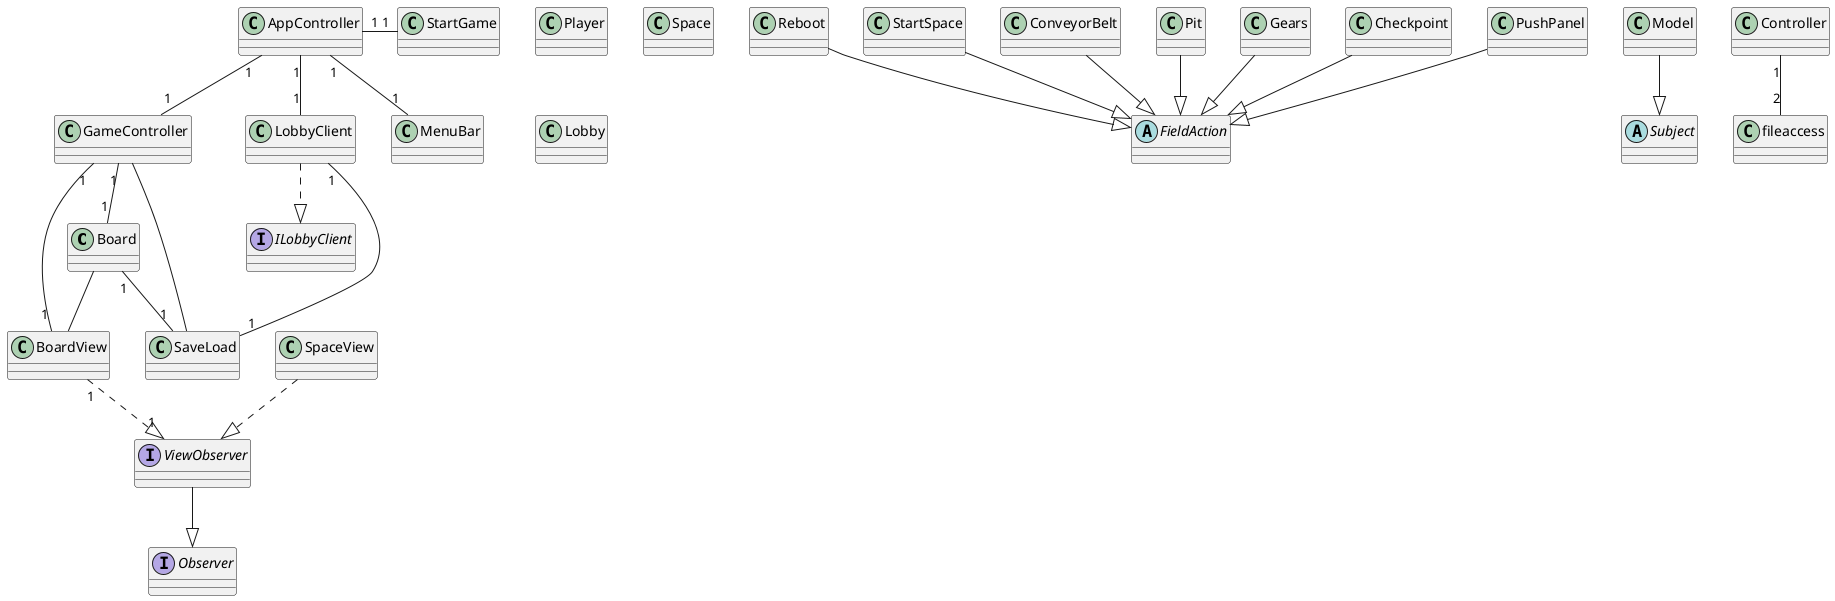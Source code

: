 @startuml
'https://plantuml.com/class-diagram

class Board
class Player
class Space
class GameController
class AppController
interface ViewObserver
class LobbyClient
class SaveLoad
class BoardView
class SpaceView
class MenuBar
class StartGame
abstract class FieldAction
interface Observer
abstract class Subject
class Reboot
class StartSpace
class ConveyorBelt
class Pit
class Gears
class Checkpoint
class PushPanel
class Lobby
interface ILobbyClient


AppController"1" - "1"StartGame
AppController"1" -- "1" GameController
AppController"1" -- "1" LobbyClient
GameController "1" -- "1"Board
GameController"1" -- "1" BoardView
GameController -- SaveLoad
BoardView "1" ..|> "1" ViewObserver
SpaceView ..|> ViewObserver
Controller "1" -- "2"fileaccess
AppController "1" -- "1" MenuBar
Board -- BoardView
Model --|> Subject
LobbyClient"1" -- "1"SaveLoad
Board"1" -- "1"SaveLoad
ViewObserver --|> Observer
Reboot --|> FieldAction
StartSpace --|> FieldAction
ConveyorBelt --|> FieldAction
Pit --|> FieldAction
Gears --|> FieldAction
Checkpoint --|> FieldAction
PushPanel --|> FieldAction
LobbyClient ..|> ILobbyClient
@enduml